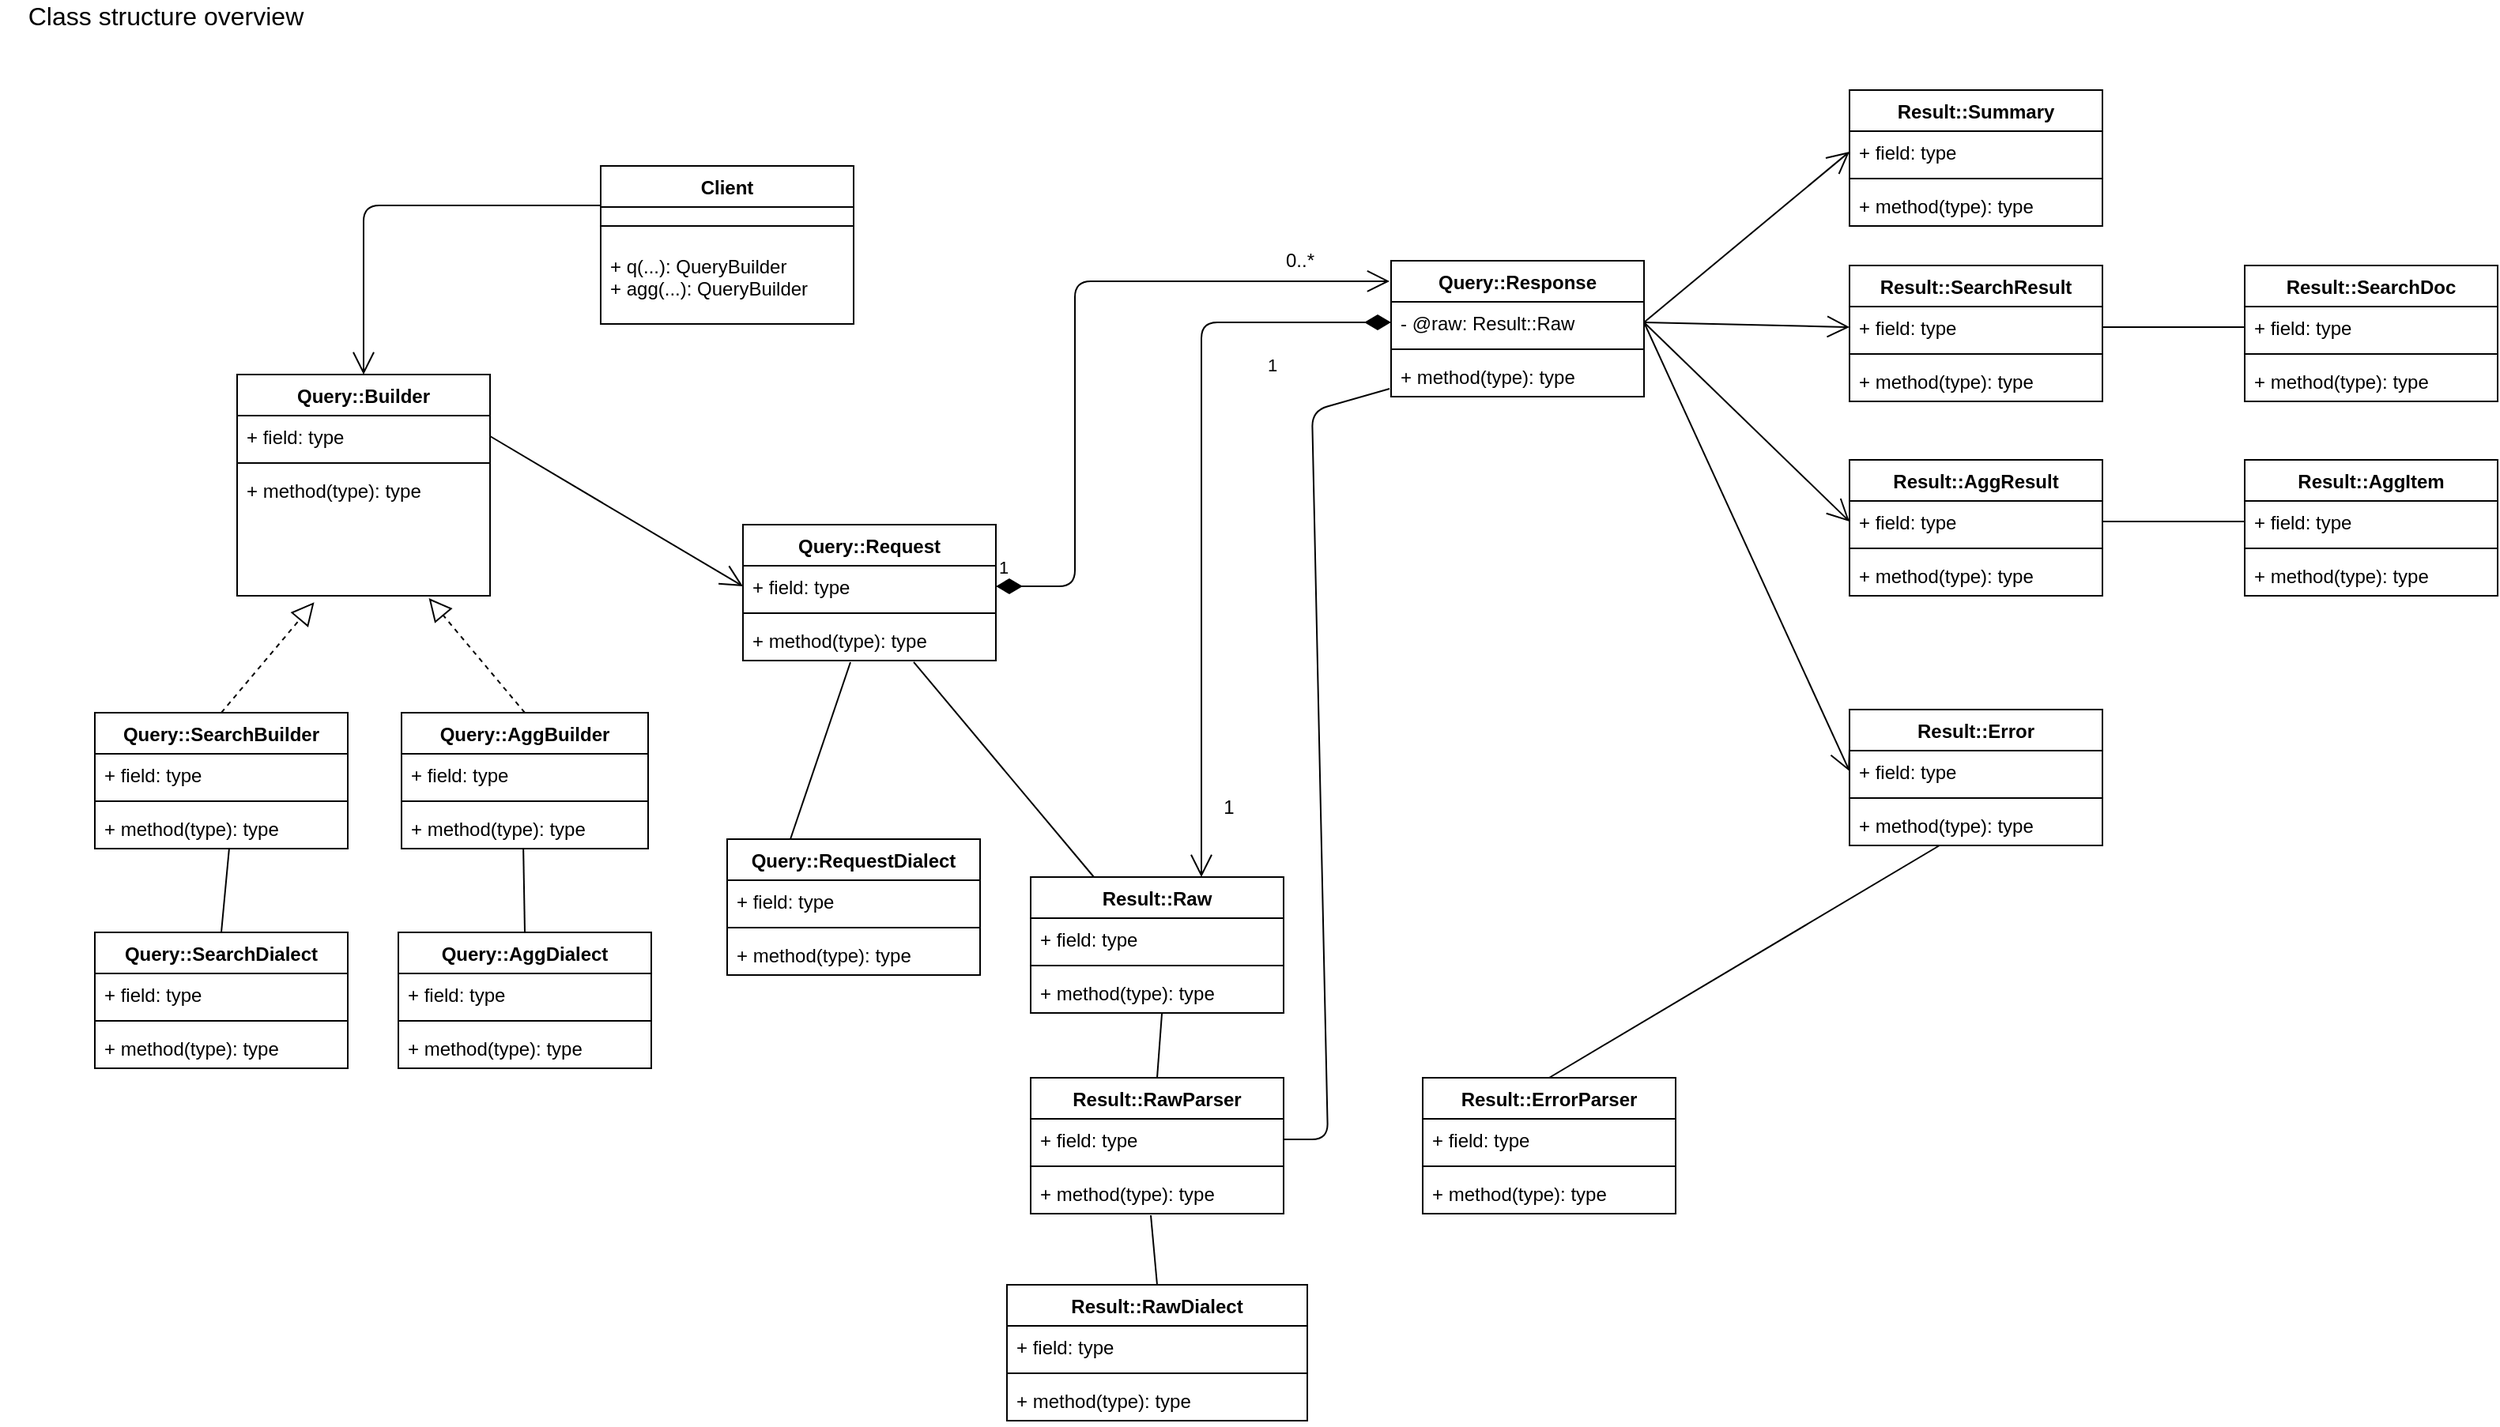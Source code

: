 <mxfile version="13.1.3">
    <diagram id="pMNjfHzp7TyendTe6ShR" name="Page-1">
        <mxGraphModel dx="1033" dy="634" grid="1" gridSize="10" guides="1" tooltips="1" connect="1" arrows="1" fold="1" page="1" pageScale="1" pageWidth="1654" pageHeight="1169" math="0" shadow="0">
            <root>
                <mxCell id="0"/>
                <mxCell id="1" parent="0"/>
                <mxCell id="pKXp8uNiMyxYFPn0GI6S-1" value="Query::Response&#10;" style="swimlane;fontStyle=1;align=center;verticalAlign=top;childLayout=stackLayout;horizontal=1;startSize=26;horizontalStack=0;resizeParent=1;resizeParentMax=0;resizeLast=0;collapsible=1;marginBottom=0;" parent="1" vertex="1">
                    <mxGeometry x="880" y="165" width="160" height="86" as="geometry"/>
                </mxCell>
                <mxCell id="pKXp8uNiMyxYFPn0GI6S-2" value="- @raw: Result::Raw" style="text;strokeColor=none;fillColor=none;align=left;verticalAlign=top;spacingLeft=4;spacingRight=4;overflow=hidden;rotatable=0;points=[[0,0.5],[1,0.5]];portConstraint=eastwest;" parent="pKXp8uNiMyxYFPn0GI6S-1" vertex="1">
                    <mxGeometry y="26" width="160" height="26" as="geometry"/>
                </mxCell>
                <mxCell id="pKXp8uNiMyxYFPn0GI6S-3" value="" style="line;strokeWidth=1;fillColor=none;align=left;verticalAlign=middle;spacingTop=-1;spacingLeft=3;spacingRight=3;rotatable=0;labelPosition=right;points=[];portConstraint=eastwest;" parent="pKXp8uNiMyxYFPn0GI6S-1" vertex="1">
                    <mxGeometry y="52" width="160" height="8" as="geometry"/>
                </mxCell>
                <mxCell id="pKXp8uNiMyxYFPn0GI6S-4" value="+ method(type): type" style="text;strokeColor=none;fillColor=none;align=left;verticalAlign=top;spacingLeft=4;spacingRight=4;overflow=hidden;rotatable=0;points=[[0,0.5],[1,0.5]];portConstraint=eastwest;" parent="pKXp8uNiMyxYFPn0GI6S-1" vertex="1">
                    <mxGeometry y="60" width="160" height="26" as="geometry"/>
                </mxCell>
                <mxCell id="pKXp8uNiMyxYFPn0GI6S-5" value="Query::Builder&#10;" style="swimlane;fontStyle=1;align=center;verticalAlign=top;childLayout=stackLayout;horizontal=1;startSize=26;horizontalStack=0;resizeParent=1;resizeParentMax=0;resizeLast=0;collapsible=1;marginBottom=0;" parent="1" vertex="1">
                    <mxGeometry x="150" y="237" width="160" height="140" as="geometry"/>
                </mxCell>
                <mxCell id="pKXp8uNiMyxYFPn0GI6S-6" value="+ field: type" style="text;strokeColor=none;fillColor=none;align=left;verticalAlign=top;spacingLeft=4;spacingRight=4;overflow=hidden;rotatable=0;points=[[0,0.5],[1,0.5]];portConstraint=eastwest;" parent="pKXp8uNiMyxYFPn0GI6S-5" vertex="1">
                    <mxGeometry y="26" width="160" height="26" as="geometry"/>
                </mxCell>
                <mxCell id="pKXp8uNiMyxYFPn0GI6S-7" value="" style="line;strokeWidth=1;fillColor=none;align=left;verticalAlign=middle;spacingTop=-1;spacingLeft=3;spacingRight=3;rotatable=0;labelPosition=right;points=[];portConstraint=eastwest;" parent="pKXp8uNiMyxYFPn0GI6S-5" vertex="1">
                    <mxGeometry y="52" width="160" height="8" as="geometry"/>
                </mxCell>
                <mxCell id="pKXp8uNiMyxYFPn0GI6S-8" value="+ method(type): type" style="text;strokeColor=none;fillColor=none;align=left;verticalAlign=top;spacingLeft=4;spacingRight=4;overflow=hidden;rotatable=0;points=[[0,0.5],[1,0.5]];portConstraint=eastwest;" parent="pKXp8uNiMyxYFPn0GI6S-5" vertex="1">
                    <mxGeometry y="60" width="160" height="80" as="geometry"/>
                </mxCell>
                <mxCell id="pKXp8uNiMyxYFPn0GI6S-9" value="Query::SearchBuilder" style="swimlane;fontStyle=1;align=center;verticalAlign=top;childLayout=stackLayout;horizontal=1;startSize=26;horizontalStack=0;resizeParent=1;resizeParentMax=0;resizeLast=0;collapsible=1;marginBottom=0;" parent="1" vertex="1">
                    <mxGeometry x="60" y="451" width="160" height="86" as="geometry"/>
                </mxCell>
                <mxCell id="pKXp8uNiMyxYFPn0GI6S-10" value="+ field: type" style="text;strokeColor=none;fillColor=none;align=left;verticalAlign=top;spacingLeft=4;spacingRight=4;overflow=hidden;rotatable=0;points=[[0,0.5],[1,0.5]];portConstraint=eastwest;" parent="pKXp8uNiMyxYFPn0GI6S-9" vertex="1">
                    <mxGeometry y="26" width="160" height="26" as="geometry"/>
                </mxCell>
                <mxCell id="pKXp8uNiMyxYFPn0GI6S-11" value="" style="line;strokeWidth=1;fillColor=none;align=left;verticalAlign=middle;spacingTop=-1;spacingLeft=3;spacingRight=3;rotatable=0;labelPosition=right;points=[];portConstraint=eastwest;" parent="pKXp8uNiMyxYFPn0GI6S-9" vertex="1">
                    <mxGeometry y="52" width="160" height="8" as="geometry"/>
                </mxCell>
                <mxCell id="pKXp8uNiMyxYFPn0GI6S-12" value="+ method(type): type" style="text;strokeColor=none;fillColor=none;align=left;verticalAlign=top;spacingLeft=4;spacingRight=4;overflow=hidden;rotatable=0;points=[[0,0.5],[1,0.5]];portConstraint=eastwest;" parent="pKXp8uNiMyxYFPn0GI6S-9" vertex="1">
                    <mxGeometry y="60" width="160" height="26" as="geometry"/>
                </mxCell>
                <mxCell id="pKXp8uNiMyxYFPn0GI6S-13" value="Query::AggBuilder" style="swimlane;fontStyle=1;align=center;verticalAlign=top;childLayout=stackLayout;horizontal=1;startSize=26;horizontalStack=0;resizeParent=1;resizeParentMax=0;resizeLast=0;collapsible=1;marginBottom=0;" parent="1" vertex="1">
                    <mxGeometry x="254" y="451" width="156" height="86" as="geometry"/>
                </mxCell>
                <mxCell id="pKXp8uNiMyxYFPn0GI6S-14" value="+ field: type" style="text;strokeColor=none;fillColor=none;align=left;verticalAlign=top;spacingLeft=4;spacingRight=4;overflow=hidden;rotatable=0;points=[[0,0.5],[1,0.5]];portConstraint=eastwest;" parent="pKXp8uNiMyxYFPn0GI6S-13" vertex="1">
                    <mxGeometry y="26" width="156" height="26" as="geometry"/>
                </mxCell>
                <mxCell id="pKXp8uNiMyxYFPn0GI6S-15" value="" style="line;strokeWidth=1;fillColor=none;align=left;verticalAlign=middle;spacingTop=-1;spacingLeft=3;spacingRight=3;rotatable=0;labelPosition=right;points=[];portConstraint=eastwest;" parent="pKXp8uNiMyxYFPn0GI6S-13" vertex="1">
                    <mxGeometry y="52" width="156" height="8" as="geometry"/>
                </mxCell>
                <mxCell id="pKXp8uNiMyxYFPn0GI6S-16" value="+ method(type): type" style="text;strokeColor=none;fillColor=none;align=left;verticalAlign=top;spacingLeft=4;spacingRight=4;overflow=hidden;rotatable=0;points=[[0,0.5],[1,0.5]];portConstraint=eastwest;" parent="pKXp8uNiMyxYFPn0GI6S-13" vertex="1">
                    <mxGeometry y="60" width="156" height="26" as="geometry"/>
                </mxCell>
                <mxCell id="pKXp8uNiMyxYFPn0GI6S-17" value="Query::AggDialect" style="swimlane;fontStyle=1;align=center;verticalAlign=top;childLayout=stackLayout;horizontal=1;startSize=26;horizontalStack=0;resizeParent=1;resizeParentMax=0;resizeLast=0;collapsible=1;marginBottom=0;" parent="1" vertex="1">
                    <mxGeometry x="252" y="590" width="160" height="86" as="geometry"/>
                </mxCell>
                <mxCell id="pKXp8uNiMyxYFPn0GI6S-18" value="+ field: type" style="text;strokeColor=none;fillColor=none;align=left;verticalAlign=top;spacingLeft=4;spacingRight=4;overflow=hidden;rotatable=0;points=[[0,0.5],[1,0.5]];portConstraint=eastwest;" parent="pKXp8uNiMyxYFPn0GI6S-17" vertex="1">
                    <mxGeometry y="26" width="160" height="26" as="geometry"/>
                </mxCell>
                <mxCell id="pKXp8uNiMyxYFPn0GI6S-19" value="" style="line;strokeWidth=1;fillColor=none;align=left;verticalAlign=middle;spacingTop=-1;spacingLeft=3;spacingRight=3;rotatable=0;labelPosition=right;points=[];portConstraint=eastwest;" parent="pKXp8uNiMyxYFPn0GI6S-17" vertex="1">
                    <mxGeometry y="52" width="160" height="8" as="geometry"/>
                </mxCell>
                <mxCell id="pKXp8uNiMyxYFPn0GI6S-20" value="+ method(type): type" style="text;strokeColor=none;fillColor=none;align=left;verticalAlign=top;spacingLeft=4;spacingRight=4;overflow=hidden;rotatable=0;points=[[0,0.5],[1,0.5]];portConstraint=eastwest;" parent="pKXp8uNiMyxYFPn0GI6S-17" vertex="1">
                    <mxGeometry y="60" width="160" height="26" as="geometry"/>
                </mxCell>
                <mxCell id="pKXp8uNiMyxYFPn0GI6S-21" value="Query::SearchDialect" style="swimlane;fontStyle=1;align=center;verticalAlign=top;childLayout=stackLayout;horizontal=1;startSize=26;horizontalStack=0;resizeParent=1;resizeParentMax=0;resizeLast=0;collapsible=1;marginBottom=0;" parent="1" vertex="1">
                    <mxGeometry x="60" y="590" width="160" height="86" as="geometry"/>
                </mxCell>
                <mxCell id="pKXp8uNiMyxYFPn0GI6S-22" value="+ field: type" style="text;strokeColor=none;fillColor=none;align=left;verticalAlign=top;spacingLeft=4;spacingRight=4;overflow=hidden;rotatable=0;points=[[0,0.5],[1,0.5]];portConstraint=eastwest;" parent="pKXp8uNiMyxYFPn0GI6S-21" vertex="1">
                    <mxGeometry y="26" width="160" height="26" as="geometry"/>
                </mxCell>
                <mxCell id="pKXp8uNiMyxYFPn0GI6S-23" value="" style="line;strokeWidth=1;fillColor=none;align=left;verticalAlign=middle;spacingTop=-1;spacingLeft=3;spacingRight=3;rotatable=0;labelPosition=right;points=[];portConstraint=eastwest;" parent="pKXp8uNiMyxYFPn0GI6S-21" vertex="1">
                    <mxGeometry y="52" width="160" height="8" as="geometry"/>
                </mxCell>
                <mxCell id="pKXp8uNiMyxYFPn0GI6S-24" value="+ method(type): type" style="text;strokeColor=none;fillColor=none;align=left;verticalAlign=top;spacingLeft=4;spacingRight=4;overflow=hidden;rotatable=0;points=[[0,0.5],[1,0.5]];portConstraint=eastwest;" parent="pKXp8uNiMyxYFPn0GI6S-21" vertex="1">
                    <mxGeometry y="60" width="160" height="26" as="geometry"/>
                </mxCell>
                <mxCell id="pKXp8uNiMyxYFPn0GI6S-25" value="" style="endArrow=block;dashed=1;endFill=0;endSize=12;html=1;exitX=0.5;exitY=0;exitDx=0;exitDy=0;entryX=0.758;entryY=1.019;entryDx=0;entryDy=0;entryPerimeter=0;" parent="1" source="pKXp8uNiMyxYFPn0GI6S-13" target="pKXp8uNiMyxYFPn0GI6S-8" edge="1">
                    <mxGeometry width="160" relative="1" as="geometry">
                        <mxPoint x="450" y="601" as="sourcePoint"/>
                        <mxPoint x="610" y="601" as="targetPoint"/>
                    </mxGeometry>
                </mxCell>
                <mxCell id="pKXp8uNiMyxYFPn0GI6S-26" value="" style="endArrow=block;dashed=1;endFill=0;endSize=12;html=1;exitX=0.5;exitY=0;exitDx=0;exitDy=0;entryX=0.305;entryY=1.051;entryDx=0;entryDy=0;entryPerimeter=0;" parent="1" source="pKXp8uNiMyxYFPn0GI6S-9" target="pKXp8uNiMyxYFPn0GI6S-8" edge="1">
                    <mxGeometry width="160" relative="1" as="geometry">
                        <mxPoint x="10" y="551" as="sourcePoint"/>
                        <mxPoint x="170" y="551" as="targetPoint"/>
                    </mxGeometry>
                </mxCell>
                <mxCell id="pKXp8uNiMyxYFPn0GI6S-36" value="Result::Summary&#10;&#10;" style="swimlane;fontStyle=1;align=center;verticalAlign=top;childLayout=stackLayout;horizontal=1;startSize=26;horizontalStack=0;resizeParent=1;resizeParentMax=0;resizeLast=0;collapsible=1;marginBottom=0;" parent="1" vertex="1">
                    <mxGeometry x="1170" y="57" width="160" height="86" as="geometry"/>
                </mxCell>
                <mxCell id="pKXp8uNiMyxYFPn0GI6S-37" value="+ field: type" style="text;strokeColor=none;fillColor=none;align=left;verticalAlign=top;spacingLeft=4;spacingRight=4;overflow=hidden;rotatable=0;points=[[0,0.5],[1,0.5]];portConstraint=eastwest;" parent="pKXp8uNiMyxYFPn0GI6S-36" vertex="1">
                    <mxGeometry y="26" width="160" height="26" as="geometry"/>
                </mxCell>
                <mxCell id="pKXp8uNiMyxYFPn0GI6S-38" value="" style="line;strokeWidth=1;fillColor=none;align=left;verticalAlign=middle;spacingTop=-1;spacingLeft=3;spacingRight=3;rotatable=0;labelPosition=right;points=[];portConstraint=eastwest;" parent="pKXp8uNiMyxYFPn0GI6S-36" vertex="1">
                    <mxGeometry y="52" width="160" height="8" as="geometry"/>
                </mxCell>
                <mxCell id="pKXp8uNiMyxYFPn0GI6S-39" value="+ method(type): type" style="text;strokeColor=none;fillColor=none;align=left;verticalAlign=top;spacingLeft=4;spacingRight=4;overflow=hidden;rotatable=0;points=[[0,0.5],[1,0.5]];portConstraint=eastwest;" parent="pKXp8uNiMyxYFPn0GI6S-36" vertex="1">
                    <mxGeometry y="60" width="160" height="26" as="geometry"/>
                </mxCell>
                <mxCell id="pKXp8uNiMyxYFPn0GI6S-40" value="Result::SearchResult&#10;" style="swimlane;fontStyle=1;align=center;verticalAlign=top;childLayout=stackLayout;horizontal=1;startSize=26;horizontalStack=0;resizeParent=1;resizeParentMax=0;resizeLast=0;collapsible=1;marginBottom=0;" parent="1" vertex="1">
                    <mxGeometry x="1170" y="168" width="160" height="86" as="geometry"/>
                </mxCell>
                <mxCell id="pKXp8uNiMyxYFPn0GI6S-41" value="+ field: type" style="text;strokeColor=none;fillColor=none;align=left;verticalAlign=top;spacingLeft=4;spacingRight=4;overflow=hidden;rotatable=0;points=[[0,0.5],[1,0.5]];portConstraint=eastwest;" parent="pKXp8uNiMyxYFPn0GI6S-40" vertex="1">
                    <mxGeometry y="26" width="160" height="26" as="geometry"/>
                </mxCell>
                <mxCell id="pKXp8uNiMyxYFPn0GI6S-42" value="" style="line;strokeWidth=1;fillColor=none;align=left;verticalAlign=middle;spacingTop=-1;spacingLeft=3;spacingRight=3;rotatable=0;labelPosition=right;points=[];portConstraint=eastwest;" parent="pKXp8uNiMyxYFPn0GI6S-40" vertex="1">
                    <mxGeometry y="52" width="160" height="8" as="geometry"/>
                </mxCell>
                <mxCell id="pKXp8uNiMyxYFPn0GI6S-43" value="+ method(type): type" style="text;strokeColor=none;fillColor=none;align=left;verticalAlign=top;spacingLeft=4;spacingRight=4;overflow=hidden;rotatable=0;points=[[0,0.5],[1,0.5]];portConstraint=eastwest;" parent="pKXp8uNiMyxYFPn0GI6S-40" vertex="1">
                    <mxGeometry y="60" width="160" height="26" as="geometry"/>
                </mxCell>
                <mxCell id="pKXp8uNiMyxYFPn0GI6S-44" value="Result::AggResult" style="swimlane;fontStyle=1;align=center;verticalAlign=top;childLayout=stackLayout;horizontal=1;startSize=26;horizontalStack=0;resizeParent=1;resizeParentMax=0;resizeLast=0;collapsible=1;marginBottom=0;" parent="1" vertex="1">
                    <mxGeometry x="1170" y="291" width="160" height="86" as="geometry"/>
                </mxCell>
                <mxCell id="pKXp8uNiMyxYFPn0GI6S-45" value="+ field: type" style="text;strokeColor=none;fillColor=none;align=left;verticalAlign=top;spacingLeft=4;spacingRight=4;overflow=hidden;rotatable=0;points=[[0,0.5],[1,0.5]];portConstraint=eastwest;" parent="pKXp8uNiMyxYFPn0GI6S-44" vertex="1">
                    <mxGeometry y="26" width="160" height="26" as="geometry"/>
                </mxCell>
                <mxCell id="pKXp8uNiMyxYFPn0GI6S-46" value="" style="line;strokeWidth=1;fillColor=none;align=left;verticalAlign=middle;spacingTop=-1;spacingLeft=3;spacingRight=3;rotatable=0;labelPosition=right;points=[];portConstraint=eastwest;" parent="pKXp8uNiMyxYFPn0GI6S-44" vertex="1">
                    <mxGeometry y="52" width="160" height="8" as="geometry"/>
                </mxCell>
                <mxCell id="pKXp8uNiMyxYFPn0GI6S-47" value="+ method(type): type" style="text;strokeColor=none;fillColor=none;align=left;verticalAlign=top;spacingLeft=4;spacingRight=4;overflow=hidden;rotatable=0;points=[[0,0.5],[1,0.5]];portConstraint=eastwest;" parent="pKXp8uNiMyxYFPn0GI6S-44" vertex="1">
                    <mxGeometry y="60" width="160" height="26" as="geometry"/>
                </mxCell>
                <mxCell id="pKXp8uNiMyxYFPn0GI6S-48" value="Result::Raw&#10;" style="swimlane;fontStyle=1;align=center;verticalAlign=top;childLayout=stackLayout;horizontal=1;startSize=26;horizontalStack=0;resizeParent=1;resizeParentMax=0;resizeLast=0;collapsible=1;marginBottom=0;" parent="1" vertex="1">
                    <mxGeometry x="652" y="555" width="160" height="86" as="geometry"/>
                </mxCell>
                <mxCell id="pKXp8uNiMyxYFPn0GI6S-49" value="+ field: type" style="text;strokeColor=none;fillColor=none;align=left;verticalAlign=top;spacingLeft=4;spacingRight=4;overflow=hidden;rotatable=0;points=[[0,0.5],[1,0.5]];portConstraint=eastwest;" parent="pKXp8uNiMyxYFPn0GI6S-48" vertex="1">
                    <mxGeometry y="26" width="160" height="26" as="geometry"/>
                </mxCell>
                <mxCell id="pKXp8uNiMyxYFPn0GI6S-50" value="" style="line;strokeWidth=1;fillColor=none;align=left;verticalAlign=middle;spacingTop=-1;spacingLeft=3;spacingRight=3;rotatable=0;labelPosition=right;points=[];portConstraint=eastwest;" parent="pKXp8uNiMyxYFPn0GI6S-48" vertex="1">
                    <mxGeometry y="52" width="160" height="8" as="geometry"/>
                </mxCell>
                <mxCell id="pKXp8uNiMyxYFPn0GI6S-51" value="+ method(type): type" style="text;strokeColor=none;fillColor=none;align=left;verticalAlign=top;spacingLeft=4;spacingRight=4;overflow=hidden;rotatable=0;points=[[0,0.5],[1,0.5]];portConstraint=eastwest;" parent="pKXp8uNiMyxYFPn0GI6S-48" vertex="1">
                    <mxGeometry y="60" width="160" height="26" as="geometry"/>
                </mxCell>
                <mxCell id="pKXp8uNiMyxYFPn0GI6S-52" value="Result::RawParser" style="swimlane;fontStyle=1;align=center;verticalAlign=top;childLayout=stackLayout;horizontal=1;startSize=26;horizontalStack=0;resizeParent=1;resizeParentMax=0;resizeLast=0;collapsible=1;marginBottom=0;" parent="1" vertex="1">
                    <mxGeometry x="652" y="682" width="160" height="86" as="geometry"/>
                </mxCell>
                <mxCell id="pKXp8uNiMyxYFPn0GI6S-53" value="+ field: type" style="text;strokeColor=none;fillColor=none;align=left;verticalAlign=top;spacingLeft=4;spacingRight=4;overflow=hidden;rotatable=0;points=[[0,0.5],[1,0.5]];portConstraint=eastwest;" parent="pKXp8uNiMyxYFPn0GI6S-52" vertex="1">
                    <mxGeometry y="26" width="160" height="26" as="geometry"/>
                </mxCell>
                <mxCell id="pKXp8uNiMyxYFPn0GI6S-54" value="" style="line;strokeWidth=1;fillColor=none;align=left;verticalAlign=middle;spacingTop=-1;spacingLeft=3;spacingRight=3;rotatable=0;labelPosition=right;points=[];portConstraint=eastwest;" parent="pKXp8uNiMyxYFPn0GI6S-52" vertex="1">
                    <mxGeometry y="52" width="160" height="8" as="geometry"/>
                </mxCell>
                <mxCell id="pKXp8uNiMyxYFPn0GI6S-55" value="+ method(type): type" style="text;strokeColor=none;fillColor=none;align=left;verticalAlign=top;spacingLeft=4;spacingRight=4;overflow=hidden;rotatable=0;points=[[0,0.5],[1,0.5]];portConstraint=eastwest;" parent="pKXp8uNiMyxYFPn0GI6S-52" vertex="1">
                    <mxGeometry y="60" width="160" height="26" as="geometry"/>
                </mxCell>
                <mxCell id="pKXp8uNiMyxYFPn0GI6S-32" value="Client&#10;" style="swimlane;fontStyle=1;align=center;verticalAlign=top;childLayout=stackLayout;horizontal=1;startSize=26;horizontalStack=0;resizeParent=1;resizeParentMax=0;resizeLast=0;collapsible=1;marginBottom=0;" parent="1" vertex="1">
                    <mxGeometry x="380" y="105" width="160" height="100" as="geometry"/>
                </mxCell>
                <mxCell id="pKXp8uNiMyxYFPn0GI6S-34" value="" style="line;strokeWidth=1;fillColor=none;align=left;verticalAlign=middle;spacingTop=-1;spacingLeft=3;spacingRight=3;rotatable=0;labelPosition=right;points=[];portConstraint=eastwest;" parent="pKXp8uNiMyxYFPn0GI6S-32" vertex="1">
                    <mxGeometry y="26" width="160" height="24" as="geometry"/>
                </mxCell>
                <mxCell id="pKXp8uNiMyxYFPn0GI6S-35" value="+ q(...): QueryBuilder&#10;+ agg(...): QueryBuilder&#10;" style="text;strokeColor=none;fillColor=none;align=left;verticalAlign=top;spacingLeft=4;spacingRight=4;overflow=hidden;rotatable=0;points=[[0,0.5],[1,0.5]];portConstraint=eastwest;" parent="pKXp8uNiMyxYFPn0GI6S-32" vertex="1">
                    <mxGeometry y="50" width="160" height="50" as="geometry"/>
                </mxCell>
                <mxCell id="pKXp8uNiMyxYFPn0GI6S-56" value="Result::RawDialect" style="swimlane;fontStyle=1;align=center;verticalAlign=top;childLayout=stackLayout;horizontal=1;startSize=26;horizontalStack=0;resizeParent=1;resizeParentMax=0;resizeLast=0;collapsible=1;marginBottom=0;" parent="1" vertex="1">
                    <mxGeometry x="637" y="813" width="190" height="86" as="geometry"/>
                </mxCell>
                <mxCell id="pKXp8uNiMyxYFPn0GI6S-57" value="+ field: type" style="text;strokeColor=none;fillColor=none;align=left;verticalAlign=top;spacingLeft=4;spacingRight=4;overflow=hidden;rotatable=0;points=[[0,0.5],[1,0.5]];portConstraint=eastwest;" parent="pKXp8uNiMyxYFPn0GI6S-56" vertex="1">
                    <mxGeometry y="26" width="190" height="26" as="geometry"/>
                </mxCell>
                <mxCell id="pKXp8uNiMyxYFPn0GI6S-58" value="" style="line;strokeWidth=1;fillColor=none;align=left;verticalAlign=middle;spacingTop=-1;spacingLeft=3;spacingRight=3;rotatable=0;labelPosition=right;points=[];portConstraint=eastwest;" parent="pKXp8uNiMyxYFPn0GI6S-56" vertex="1">
                    <mxGeometry y="52" width="190" height="8" as="geometry"/>
                </mxCell>
                <mxCell id="pKXp8uNiMyxYFPn0GI6S-59" value="+ method(type): type" style="text;strokeColor=none;fillColor=none;align=left;verticalAlign=top;spacingLeft=4;spacingRight=4;overflow=hidden;rotatable=0;points=[[0,0.5],[1,0.5]];portConstraint=eastwest;" parent="pKXp8uNiMyxYFPn0GI6S-56" vertex="1">
                    <mxGeometry y="60" width="190" height="26" as="geometry"/>
                </mxCell>
                <mxCell id="pKXp8uNiMyxYFPn0GI6S-60" value="Query::Request" style="swimlane;fontStyle=1;align=center;verticalAlign=top;childLayout=stackLayout;horizontal=1;startSize=26;horizontalStack=0;resizeParent=1;resizeParentMax=0;resizeLast=0;collapsible=1;marginBottom=0;" parent="1" vertex="1">
                    <mxGeometry x="470" y="332" width="160" height="86" as="geometry"/>
                </mxCell>
                <mxCell id="pKXp8uNiMyxYFPn0GI6S-61" value="+ field: type" style="text;strokeColor=none;fillColor=none;align=left;verticalAlign=top;spacingLeft=4;spacingRight=4;overflow=hidden;rotatable=0;points=[[0,0.5],[1,0.5]];portConstraint=eastwest;" parent="pKXp8uNiMyxYFPn0GI6S-60" vertex="1">
                    <mxGeometry y="26" width="160" height="26" as="geometry"/>
                </mxCell>
                <mxCell id="pKXp8uNiMyxYFPn0GI6S-62" value="" style="line;strokeWidth=1;fillColor=none;align=left;verticalAlign=middle;spacingTop=-1;spacingLeft=3;spacingRight=3;rotatable=0;labelPosition=right;points=[];portConstraint=eastwest;" parent="pKXp8uNiMyxYFPn0GI6S-60" vertex="1">
                    <mxGeometry y="52" width="160" height="8" as="geometry"/>
                </mxCell>
                <mxCell id="pKXp8uNiMyxYFPn0GI6S-63" value="+ method(type): type" style="text;strokeColor=none;fillColor=none;align=left;verticalAlign=top;spacingLeft=4;spacingRight=4;overflow=hidden;rotatable=0;points=[[0,0.5],[1,0.5]];portConstraint=eastwest;" parent="pKXp8uNiMyxYFPn0GI6S-60" vertex="1">
                    <mxGeometry y="60" width="160" height="26" as="geometry"/>
                </mxCell>
                <mxCell id="pKXp8uNiMyxYFPn0GI6S-64" value="Class structure overview" style="text;html=1;strokeColor=none;fillColor=none;align=center;verticalAlign=middle;whiteSpace=wrap;rounded=0;fontSize=16;" parent="1" vertex="1">
                    <mxGeometry width="210" height="20" as="geometry"/>
                </mxCell>
                <mxCell id="pKXp8uNiMyxYFPn0GI6S-71" value="" style="endArrow=open;endFill=1;endSize=12;html=1;fontSize=16;exitX=0;exitY=0.25;exitDx=0;exitDy=0;entryX=0.5;entryY=0;entryDx=0;entryDy=0;" parent="1" source="pKXp8uNiMyxYFPn0GI6S-32" target="pKXp8uNiMyxYFPn0GI6S-5" edge="1">
                    <mxGeometry width="160" relative="1" as="geometry">
                        <mxPoint x="360" y="250" as="sourcePoint"/>
                        <mxPoint x="290" y="200" as="targetPoint"/>
                        <Array as="points">
                            <mxPoint x="230" y="130"/>
                        </Array>
                    </mxGeometry>
                </mxCell>
                <mxCell id="pKXp8uNiMyxYFPn0GI6S-74" value="" style="endArrow=open;endFill=1;endSize=12;html=1;fontSize=16;exitX=1;exitY=0.5;exitDx=0;exitDy=0;entryX=0;entryY=0.5;entryDx=0;entryDy=0;" parent="1" source="pKXp8uNiMyxYFPn0GI6S-6" target="pKXp8uNiMyxYFPn0GI6S-61" edge="1">
                    <mxGeometry width="160" relative="1" as="geometry">
                        <mxPoint x="430" y="430" as="sourcePoint"/>
                        <mxPoint x="590" y="430" as="targetPoint"/>
                    </mxGeometry>
                </mxCell>
                <mxCell id="pKXp8uNiMyxYFPn0GI6S-77" value="" style="endArrow=none;html=1;fontSize=16;entryX=0.519;entryY=1;entryDx=0;entryDy=0;entryPerimeter=0;exitX=0.5;exitY=0;exitDx=0;exitDy=0;" parent="1" source="pKXp8uNiMyxYFPn0GI6S-52" target="pKXp8uNiMyxYFPn0GI6S-51" edge="1">
                    <mxGeometry width="50" height="50" relative="1" as="geometry">
                        <mxPoint x="562" y="676" as="sourcePoint"/>
                        <mxPoint x="612" y="626" as="targetPoint"/>
                    </mxGeometry>
                </mxCell>
                <mxCell id="pKXp8uNiMyxYFPn0GI6S-78" value="" style="endArrow=none;html=1;fontSize=16;entryX=0.675;entryY=1.038;entryDx=0;entryDy=0;entryPerimeter=0;exitX=0.25;exitY=0;exitDx=0;exitDy=0;" parent="1" source="pKXp8uNiMyxYFPn0GI6S-48" target="pKXp8uNiMyxYFPn0GI6S-63" edge="1">
                    <mxGeometry width="50" height="50" relative="1" as="geometry">
                        <mxPoint x="1050" y="460" as="sourcePoint"/>
                        <mxPoint x="1100" y="410" as="targetPoint"/>
                    </mxGeometry>
                </mxCell>
                <mxCell id="pKXp8uNiMyxYFPn0GI6S-79" value="" style="endArrow=none;html=1;fontSize=16;entryX=0.475;entryY=1.038;entryDx=0;entryDy=0;entryPerimeter=0;exitX=0.5;exitY=0;exitDx=0;exitDy=0;" parent="1" source="pKXp8uNiMyxYFPn0GI6S-56" target="pKXp8uNiMyxYFPn0GI6S-55" edge="1">
                    <mxGeometry width="50" height="50" relative="1" as="geometry">
                        <mxPoint x="912" y="716" as="sourcePoint"/>
                        <mxPoint x="962" y="666" as="targetPoint"/>
                    </mxGeometry>
                </mxCell>
                <mxCell id="pKXp8uNiMyxYFPn0GI6S-80" value="" style="endArrow=open;endFill=1;endSize=12;html=1;fontSize=16;exitX=1;exitY=0.5;exitDx=0;exitDy=0;entryX=0;entryY=0.5;entryDx=0;entryDy=0;" parent="1" source="pKXp8uNiMyxYFPn0GI6S-2" target="pKXp8uNiMyxYFPn0GI6S-37" edge="1">
                    <mxGeometry width="160" relative="1" as="geometry">
                        <mxPoint x="990" y="333" as="sourcePoint"/>
                        <mxPoint x="1150" y="333" as="targetPoint"/>
                    </mxGeometry>
                </mxCell>
                <mxCell id="pKXp8uNiMyxYFPn0GI6S-81" value="" style="endArrow=open;endFill=1;endSize=12;html=1;fontSize=16;exitX=1;exitY=0.5;exitDx=0;exitDy=0;entryX=0;entryY=0.5;entryDx=0;entryDy=0;" parent="1" source="pKXp8uNiMyxYFPn0GI6S-2" target="pKXp8uNiMyxYFPn0GI6S-41" edge="1">
                    <mxGeometry width="160" relative="1" as="geometry">
                        <mxPoint x="940" y="373" as="sourcePoint"/>
                        <mxPoint x="1100" y="373" as="targetPoint"/>
                    </mxGeometry>
                </mxCell>
                <mxCell id="pKXp8uNiMyxYFPn0GI6S-82" value="" style="endArrow=open;endFill=1;endSize=12;html=1;fontSize=16;exitX=1;exitY=0.5;exitDx=0;exitDy=0;entryX=0;entryY=0.5;entryDx=0;entryDy=0;" parent="1" source="pKXp8uNiMyxYFPn0GI6S-2" target="pKXp8uNiMyxYFPn0GI6S-45" edge="1">
                    <mxGeometry width="160" relative="1" as="geometry">
                        <mxPoint x="1030" y="343" as="sourcePoint"/>
                        <mxPoint x="1190" y="343" as="targetPoint"/>
                    </mxGeometry>
                </mxCell>
                <mxCell id="pKXp8uNiMyxYFPn0GI6S-83" value="" style="endArrow=none;html=1;fontSize=16;entryX=0.531;entryY=1;entryDx=0;entryDy=0;entryPerimeter=0;exitX=0.5;exitY=0;exitDx=0;exitDy=0;" parent="1" source="pKXp8uNiMyxYFPn0GI6S-21" target="pKXp8uNiMyxYFPn0GI6S-12" edge="1">
                    <mxGeometry width="50" height="50" relative="1" as="geometry">
                        <mxPoint x="-20" y="640" as="sourcePoint"/>
                        <mxPoint x="30" y="590" as="targetPoint"/>
                    </mxGeometry>
                </mxCell>
                <mxCell id="pKXp8uNiMyxYFPn0GI6S-84" value="" style="endArrow=none;html=1;fontSize=16;entryX=0.494;entryY=1;entryDx=0;entryDy=0;entryPerimeter=0;exitX=0.5;exitY=0;exitDx=0;exitDy=0;" parent="1" source="pKXp8uNiMyxYFPn0GI6S-17" target="pKXp8uNiMyxYFPn0GI6S-16" edge="1">
                    <mxGeometry width="50" height="50" relative="1" as="geometry">
                        <mxPoint x="270" y="860" as="sourcePoint"/>
                        <mxPoint x="320" y="810" as="targetPoint"/>
                    </mxGeometry>
                </mxCell>
                <mxCell id="M3hS9ZPp5NCFzCNB26Qy-3" value="1" style="endArrow=open;html=1;endSize=12;startArrow=diamondThin;startSize=14;startFill=1;edgeStyle=orthogonalEdgeStyle;align=left;verticalAlign=bottom;exitX=1;exitY=0.5;exitDx=0;exitDy=0;entryX=-0.006;entryY=0.151;entryDx=0;entryDy=0;entryPerimeter=0;" parent="1" source="pKXp8uNiMyxYFPn0GI6S-61" target="pKXp8uNiMyxYFPn0GI6S-1" edge="1">
                    <mxGeometry x="-1" y="3" relative="1" as="geometry">
                        <mxPoint x="750" y="260" as="sourcePoint"/>
                        <mxPoint x="910" y="260" as="targetPoint"/>
                        <Array as="points">
                            <mxPoint x="680" y="371"/>
                            <mxPoint x="680" y="178"/>
                        </Array>
                    </mxGeometry>
                </mxCell>
                <mxCell id="M3hS9ZPp5NCFzCNB26Qy-4" value="0..*" style="text;html=1;resizable=0;points=[];align=center;verticalAlign=middle;labelBackgroundColor=#ffffff;" parent="M3hS9ZPp5NCFzCNB26Qy-3" vertex="1" connectable="0">
                    <mxGeometry x="0.806" y="-1" relative="1" as="geometry">
                        <mxPoint x="-14" y="-14" as="offset"/>
                    </mxGeometry>
                </mxCell>
                <mxCell id="M3hS9ZPp5NCFzCNB26Qy-5" value="1" style="endArrow=open;html=1;endSize=12;startArrow=diamondThin;startSize=14;startFill=1;edgeStyle=orthogonalEdgeStyle;align=left;verticalAlign=bottom;exitX=0;exitY=0.5;exitDx=0;exitDy=0;" parent="1" source="pKXp8uNiMyxYFPn0GI6S-2" edge="1">
                    <mxGeometry x="-0.337" y="40" relative="1" as="geometry">
                        <mxPoint x="780" y="480" as="sourcePoint"/>
                        <mxPoint x="760" y="555" as="targetPoint"/>
                        <Array as="points">
                            <mxPoint x="760" y="204"/>
                        </Array>
                        <mxPoint as="offset"/>
                    </mxGeometry>
                </mxCell>
                <mxCell id="M3hS9ZPp5NCFzCNB26Qy-6" value="1" style="text;html=1;resizable=0;points=[];align=center;verticalAlign=middle;labelBackgroundColor=#ffffff;" parent="M3hS9ZPp5NCFzCNB26Qy-5" vertex="1" connectable="0">
                    <mxGeometry x="0.808" relative="1" as="geometry">
                        <mxPoint x="17" y="1" as="offset"/>
                    </mxGeometry>
                </mxCell>
                <mxCell id="M3hS9ZPp5NCFzCNB26Qy-7" value="" style="endArrow=none;html=1;entryX=-0.006;entryY=0.808;entryDx=0;entryDy=0;entryPerimeter=0;exitX=1;exitY=0.5;exitDx=0;exitDy=0;" parent="1" source="pKXp8uNiMyxYFPn0GI6S-53" target="pKXp8uNiMyxYFPn0GI6S-4" edge="1">
                    <mxGeometry width="50" height="50" relative="1" as="geometry">
                        <mxPoint x="850" y="650" as="sourcePoint"/>
                        <mxPoint x="900" y="600" as="targetPoint"/>
                        <Array as="points">
                            <mxPoint x="840" y="721"/>
                            <mxPoint x="830" y="260"/>
                        </Array>
                    </mxGeometry>
                </mxCell>
                <mxCell id="M3hS9ZPp5NCFzCNB26Qy-8" value="Result::AggItem&#10;" style="swimlane;fontStyle=1;align=center;verticalAlign=top;childLayout=stackLayout;horizontal=1;startSize=26;horizontalStack=0;resizeParent=1;resizeParentMax=0;resizeLast=0;collapsible=1;marginBottom=0;" parent="1" vertex="1">
                    <mxGeometry x="1420" y="291" width="160" height="86" as="geometry"/>
                </mxCell>
                <mxCell id="M3hS9ZPp5NCFzCNB26Qy-9" value="+ field: type" style="text;strokeColor=none;fillColor=none;align=left;verticalAlign=top;spacingLeft=4;spacingRight=4;overflow=hidden;rotatable=0;points=[[0,0.5],[1,0.5]];portConstraint=eastwest;" parent="M3hS9ZPp5NCFzCNB26Qy-8" vertex="1">
                    <mxGeometry y="26" width="160" height="26" as="geometry"/>
                </mxCell>
                <mxCell id="M3hS9ZPp5NCFzCNB26Qy-10" value="" style="line;strokeWidth=1;fillColor=none;align=left;verticalAlign=middle;spacingTop=-1;spacingLeft=3;spacingRight=3;rotatable=0;labelPosition=right;points=[];portConstraint=eastwest;" parent="M3hS9ZPp5NCFzCNB26Qy-8" vertex="1">
                    <mxGeometry y="52" width="160" height="8" as="geometry"/>
                </mxCell>
                <mxCell id="M3hS9ZPp5NCFzCNB26Qy-11" value="+ method(type): type" style="text;strokeColor=none;fillColor=none;align=left;verticalAlign=top;spacingLeft=4;spacingRight=4;overflow=hidden;rotatable=0;points=[[0,0.5],[1,0.5]];portConstraint=eastwest;" parent="M3hS9ZPp5NCFzCNB26Qy-8" vertex="1">
                    <mxGeometry y="60" width="160" height="26" as="geometry"/>
                </mxCell>
                <mxCell id="M3hS9ZPp5NCFzCNB26Qy-12" value="Result::SearchDoc" style="swimlane;fontStyle=1;align=center;verticalAlign=top;childLayout=stackLayout;horizontal=1;startSize=26;horizontalStack=0;resizeParent=1;resizeParentMax=0;resizeLast=0;collapsible=1;marginBottom=0;" parent="1" vertex="1">
                    <mxGeometry x="1420" y="168" width="160" height="86" as="geometry"/>
                </mxCell>
                <mxCell id="M3hS9ZPp5NCFzCNB26Qy-13" value="+ field: type" style="text;strokeColor=none;fillColor=none;align=left;verticalAlign=top;spacingLeft=4;spacingRight=4;overflow=hidden;rotatable=0;points=[[0,0.5],[1,0.5]];portConstraint=eastwest;" parent="M3hS9ZPp5NCFzCNB26Qy-12" vertex="1">
                    <mxGeometry y="26" width="160" height="26" as="geometry"/>
                </mxCell>
                <mxCell id="M3hS9ZPp5NCFzCNB26Qy-14" value="" style="line;strokeWidth=1;fillColor=none;align=left;verticalAlign=middle;spacingTop=-1;spacingLeft=3;spacingRight=3;rotatable=0;labelPosition=right;points=[];portConstraint=eastwest;" parent="M3hS9ZPp5NCFzCNB26Qy-12" vertex="1">
                    <mxGeometry y="52" width="160" height="8" as="geometry"/>
                </mxCell>
                <mxCell id="M3hS9ZPp5NCFzCNB26Qy-15" value="+ method(type): type" style="text;strokeColor=none;fillColor=none;align=left;verticalAlign=top;spacingLeft=4;spacingRight=4;overflow=hidden;rotatable=0;points=[[0,0.5],[1,0.5]];portConstraint=eastwest;" parent="M3hS9ZPp5NCFzCNB26Qy-12" vertex="1">
                    <mxGeometry y="60" width="160" height="26" as="geometry"/>
                </mxCell>
                <mxCell id="M3hS9ZPp5NCFzCNB26Qy-16" value="" style="endArrow=none;html=1;exitX=1;exitY=0.5;exitDx=0;exitDy=0;entryX=0;entryY=0.5;entryDx=0;entryDy=0;" parent="1" source="pKXp8uNiMyxYFPn0GI6S-41" target="M3hS9ZPp5NCFzCNB26Qy-13" edge="1">
                    <mxGeometry width="50" height="50" relative="1" as="geometry">
                        <mxPoint x="1440" y="123" as="sourcePoint"/>
                        <mxPoint x="1490" y="73" as="targetPoint"/>
                    </mxGeometry>
                </mxCell>
                <mxCell id="M3hS9ZPp5NCFzCNB26Qy-17" value="" style="endArrow=none;html=1;exitX=1;exitY=0.5;exitDx=0;exitDy=0;entryX=0;entryY=0.5;entryDx=0;entryDy=0;" parent="1" source="pKXp8uNiMyxYFPn0GI6S-45" target="M3hS9ZPp5NCFzCNB26Qy-9" edge="1">
                    <mxGeometry width="50" height="50" relative="1" as="geometry">
                        <mxPoint x="1470" y="463" as="sourcePoint"/>
                        <mxPoint x="1520" y="413" as="targetPoint"/>
                    </mxGeometry>
                </mxCell>
                <mxCell id="Hx5h8mfSEt9ijLibCr7s-1" value="Query::RequestDialect" style="swimlane;fontStyle=1;align=center;verticalAlign=top;childLayout=stackLayout;horizontal=1;startSize=26;horizontalStack=0;resizeParent=1;resizeParentMax=0;resizeLast=0;collapsible=1;marginBottom=0;" parent="1" vertex="1">
                    <mxGeometry x="460" y="531" width="160" height="86" as="geometry"/>
                </mxCell>
                <mxCell id="Hx5h8mfSEt9ijLibCr7s-2" value="+ field: type" style="text;strokeColor=none;fillColor=none;align=left;verticalAlign=top;spacingLeft=4;spacingRight=4;overflow=hidden;rotatable=0;points=[[0,0.5],[1,0.5]];portConstraint=eastwest;" parent="Hx5h8mfSEt9ijLibCr7s-1" vertex="1">
                    <mxGeometry y="26" width="160" height="26" as="geometry"/>
                </mxCell>
                <mxCell id="Hx5h8mfSEt9ijLibCr7s-3" value="" style="line;strokeWidth=1;fillColor=none;align=left;verticalAlign=middle;spacingTop=-1;spacingLeft=3;spacingRight=3;rotatable=0;labelPosition=right;points=[];portConstraint=eastwest;" parent="Hx5h8mfSEt9ijLibCr7s-1" vertex="1">
                    <mxGeometry y="52" width="160" height="8" as="geometry"/>
                </mxCell>
                <mxCell id="Hx5h8mfSEt9ijLibCr7s-4" value="+ method(type): type" style="text;strokeColor=none;fillColor=none;align=left;verticalAlign=top;spacingLeft=4;spacingRight=4;overflow=hidden;rotatable=0;points=[[0,0.5],[1,0.5]];portConstraint=eastwest;" parent="Hx5h8mfSEt9ijLibCr7s-1" vertex="1">
                    <mxGeometry y="60" width="160" height="26" as="geometry"/>
                </mxCell>
                <mxCell id="Hx5h8mfSEt9ijLibCr7s-8" value="" style="endArrow=none;html=1;entryX=0.425;entryY=1.038;entryDx=0;entryDy=0;entryPerimeter=0;exitX=0.25;exitY=0;exitDx=0;exitDy=0;" parent="1" source="Hx5h8mfSEt9ijLibCr7s-1" target="pKXp8uNiMyxYFPn0GI6S-63" edge="1">
                    <mxGeometry width="50" height="50" relative="1" as="geometry">
                        <mxPoint x="500" y="530" as="sourcePoint"/>
                        <mxPoint x="550" y="480" as="targetPoint"/>
                    </mxGeometry>
                </mxCell>
                <mxCell id="Hx5h8mfSEt9ijLibCr7s-9" value="Result::Error" style="swimlane;fontStyle=1;align=center;verticalAlign=top;childLayout=stackLayout;horizontal=1;startSize=26;horizontalStack=0;resizeParent=1;resizeParentMax=0;resizeLast=0;collapsible=1;marginBottom=0;" parent="1" vertex="1">
                    <mxGeometry x="1170" y="449" width="160" height="86" as="geometry"/>
                </mxCell>
                <mxCell id="Hx5h8mfSEt9ijLibCr7s-10" value="+ field: type" style="text;strokeColor=none;fillColor=none;align=left;verticalAlign=top;spacingLeft=4;spacingRight=4;overflow=hidden;rotatable=0;points=[[0,0.5],[1,0.5]];portConstraint=eastwest;" parent="Hx5h8mfSEt9ijLibCr7s-9" vertex="1">
                    <mxGeometry y="26" width="160" height="26" as="geometry"/>
                </mxCell>
                <mxCell id="Hx5h8mfSEt9ijLibCr7s-11" value="" style="line;strokeWidth=1;fillColor=none;align=left;verticalAlign=middle;spacingTop=-1;spacingLeft=3;spacingRight=3;rotatable=0;labelPosition=right;points=[];portConstraint=eastwest;" parent="Hx5h8mfSEt9ijLibCr7s-9" vertex="1">
                    <mxGeometry y="52" width="160" height="8" as="geometry"/>
                </mxCell>
                <mxCell id="Hx5h8mfSEt9ijLibCr7s-12" value="+ method(type): type" style="text;strokeColor=none;fillColor=none;align=left;verticalAlign=top;spacingLeft=4;spacingRight=4;overflow=hidden;rotatable=0;points=[[0,0.5],[1,0.5]];portConstraint=eastwest;" parent="Hx5h8mfSEt9ijLibCr7s-9" vertex="1">
                    <mxGeometry y="60" width="160" height="26" as="geometry"/>
                </mxCell>
                <mxCell id="Hx5h8mfSEt9ijLibCr7s-13" value="Result::ErrorParser" style="swimlane;fontStyle=1;align=center;verticalAlign=top;childLayout=stackLayout;horizontal=1;startSize=26;horizontalStack=0;resizeParent=1;resizeParentMax=0;resizeLast=0;collapsible=1;marginBottom=0;" parent="1" vertex="1">
                    <mxGeometry x="900" y="682" width="160" height="86" as="geometry"/>
                </mxCell>
                <mxCell id="Hx5h8mfSEt9ijLibCr7s-14" value="+ field: type" style="text;strokeColor=none;fillColor=none;align=left;verticalAlign=top;spacingLeft=4;spacingRight=4;overflow=hidden;rotatable=0;points=[[0,0.5],[1,0.5]];portConstraint=eastwest;" parent="Hx5h8mfSEt9ijLibCr7s-13" vertex="1">
                    <mxGeometry y="26" width="160" height="26" as="geometry"/>
                </mxCell>
                <mxCell id="Hx5h8mfSEt9ijLibCr7s-15" value="" style="line;strokeWidth=1;fillColor=none;align=left;verticalAlign=middle;spacingTop=-1;spacingLeft=3;spacingRight=3;rotatable=0;labelPosition=right;points=[];portConstraint=eastwest;" parent="Hx5h8mfSEt9ijLibCr7s-13" vertex="1">
                    <mxGeometry y="52" width="160" height="8" as="geometry"/>
                </mxCell>
                <mxCell id="Hx5h8mfSEt9ijLibCr7s-16" value="+ method(type): type" style="text;strokeColor=none;fillColor=none;align=left;verticalAlign=top;spacingLeft=4;spacingRight=4;overflow=hidden;rotatable=0;points=[[0,0.5],[1,0.5]];portConstraint=eastwest;" parent="Hx5h8mfSEt9ijLibCr7s-13" vertex="1">
                    <mxGeometry y="60" width="160" height="26" as="geometry"/>
                </mxCell>
                <mxCell id="Hx5h8mfSEt9ijLibCr7s-17" value="" style="endArrow=none;html=1;entryX=0.356;entryY=1;entryDx=0;entryDy=0;entryPerimeter=0;exitX=0.5;exitY=0;exitDx=0;exitDy=0;" parent="1" source="Hx5h8mfSEt9ijLibCr7s-13" target="Hx5h8mfSEt9ijLibCr7s-12" edge="1">
                    <mxGeometry width="50" height="50" relative="1" as="geometry">
                        <mxPoint x="1050" y="660" as="sourcePoint"/>
                        <mxPoint x="1100" y="610" as="targetPoint"/>
                    </mxGeometry>
                </mxCell>
                <mxCell id="Hx5h8mfSEt9ijLibCr7s-20" value="" style="endArrow=open;endFill=1;endSize=12;html=1;exitX=1;exitY=0.5;exitDx=0;exitDy=0;entryX=0;entryY=0.5;entryDx=0;entryDy=0;" parent="1" source="pKXp8uNiMyxYFPn0GI6S-2" target="Hx5h8mfSEt9ijLibCr7s-10" edge="1">
                    <mxGeometry width="160" relative="1" as="geometry">
                        <mxPoint x="950" y="364" as="sourcePoint"/>
                        <mxPoint x="1110" y="364" as="targetPoint"/>
                    </mxGeometry>
                </mxCell>
            </root>
        </mxGraphModel>
    </diagram>
</mxfile>
